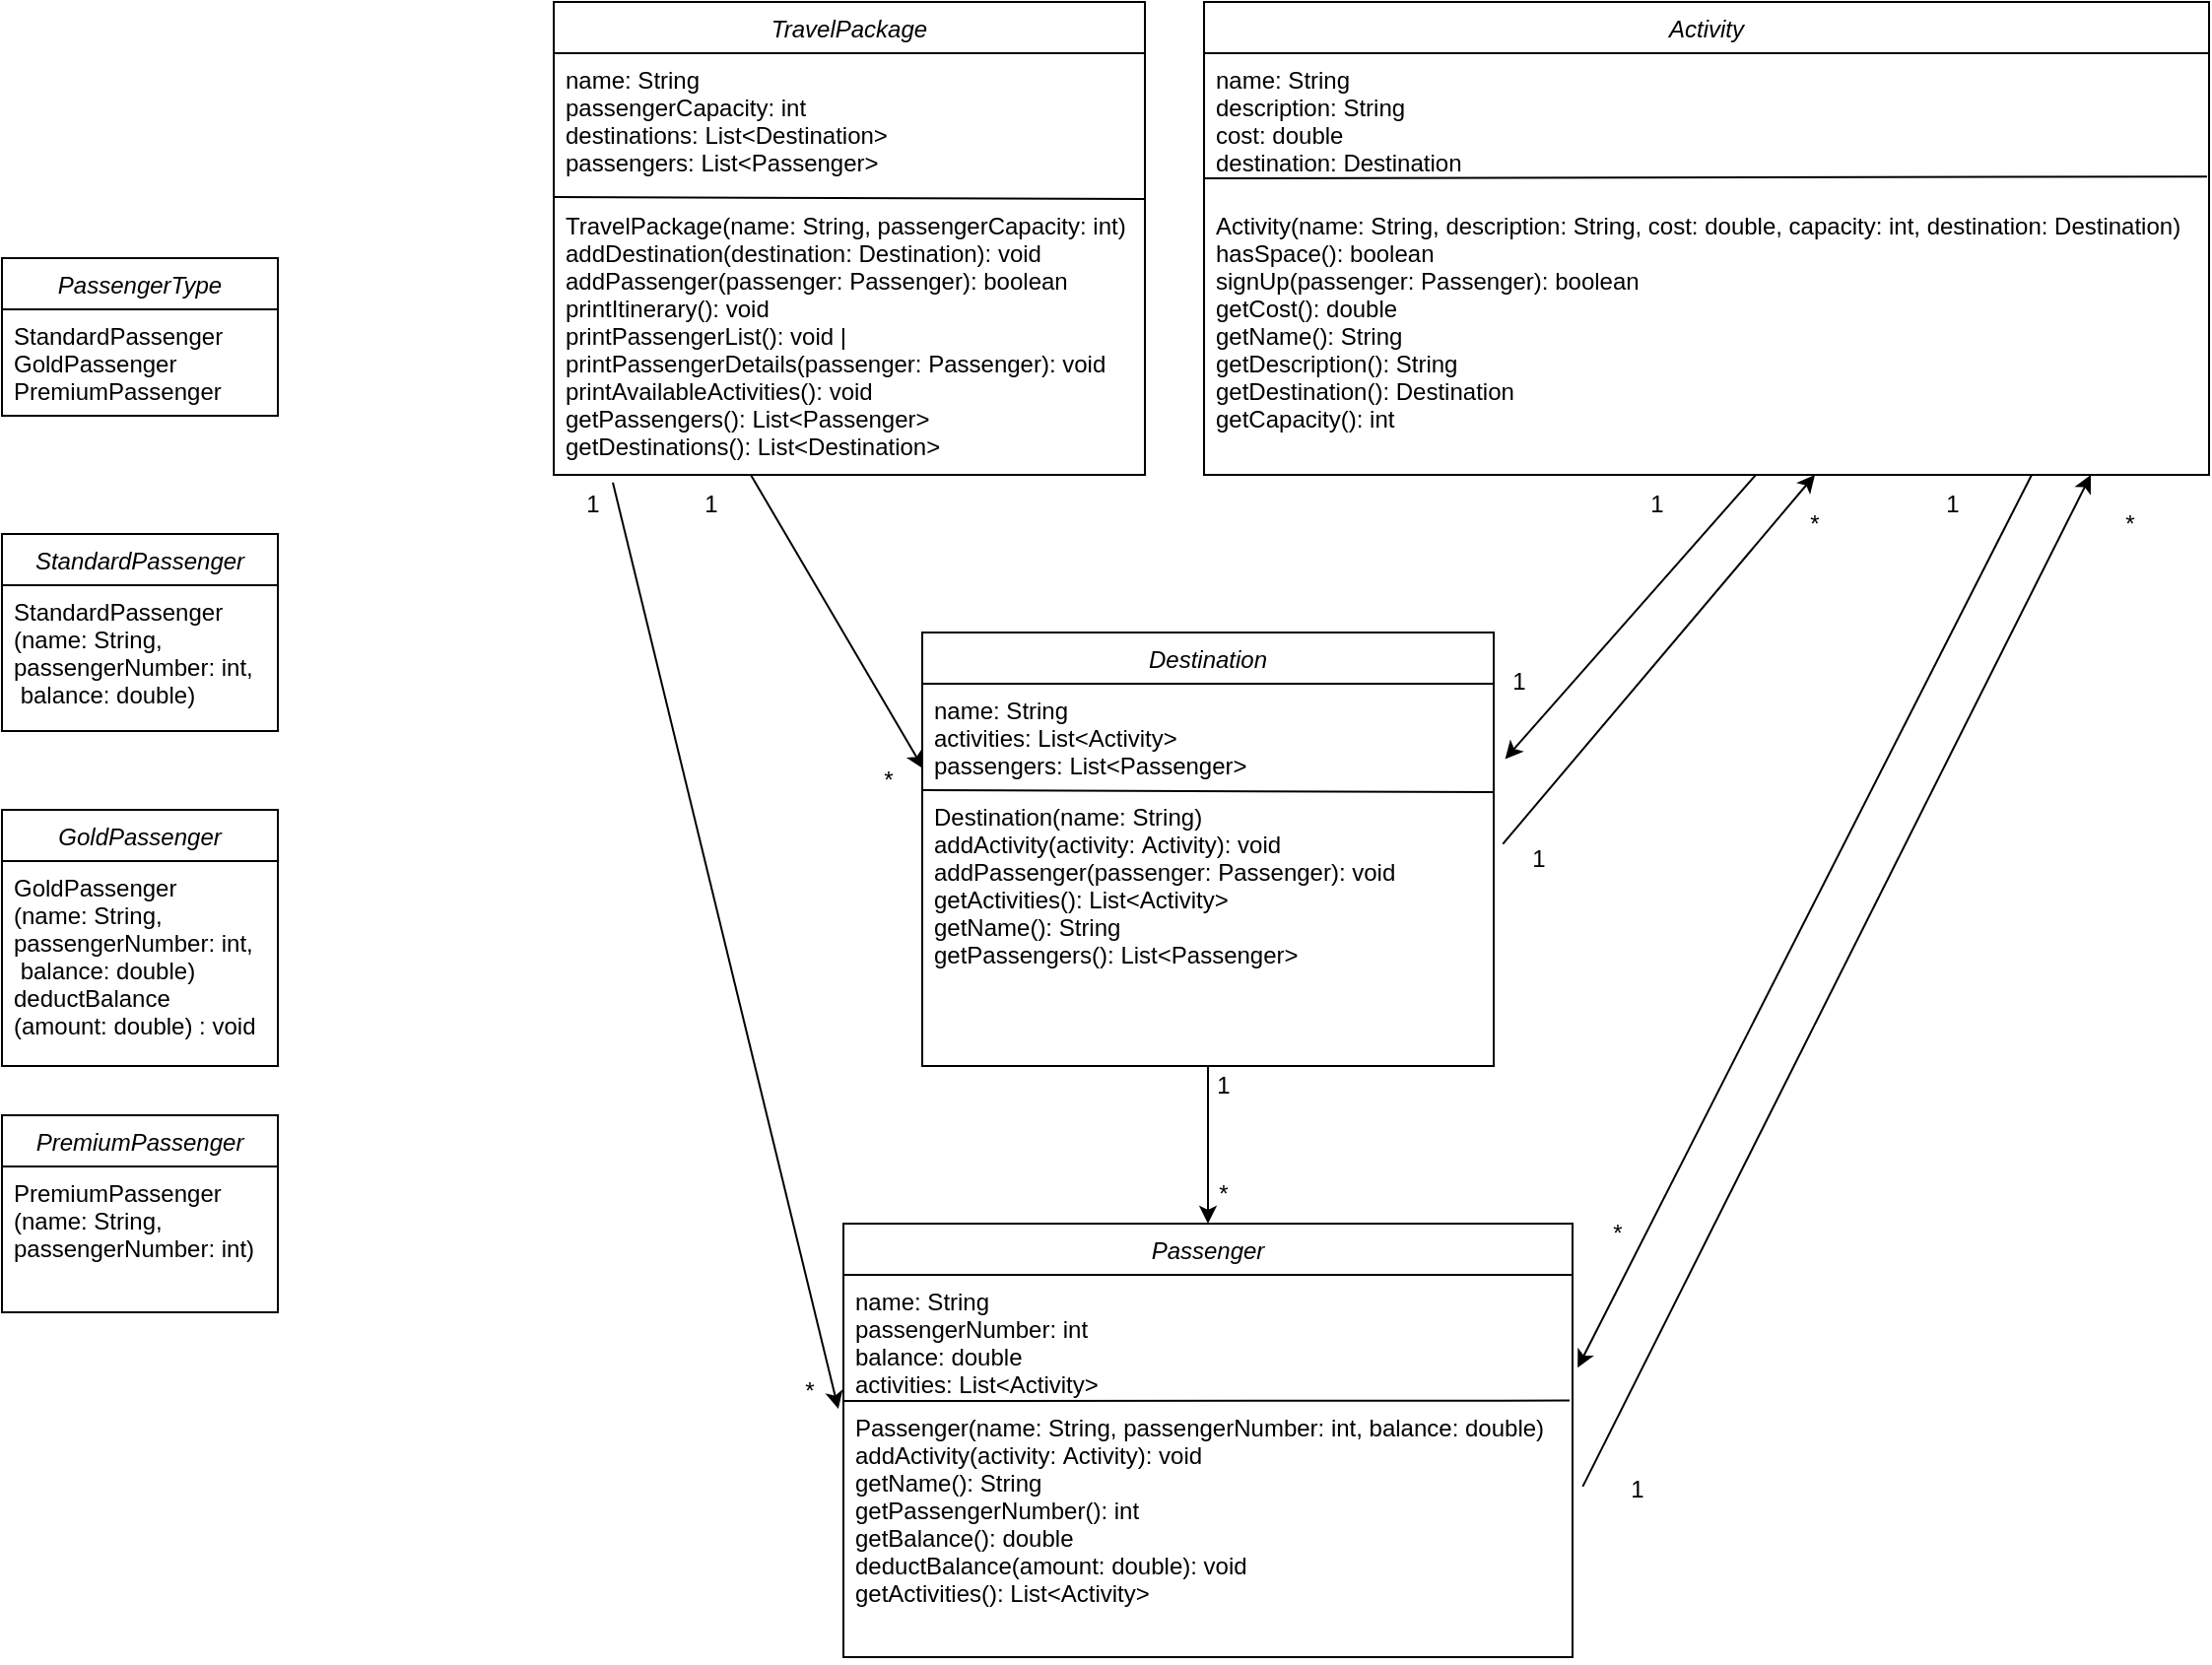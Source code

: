 <mxfile version="23.1.4" type="device">
  <diagram id="C5RBs43oDa-KdzZeNtuy" name="Page-1">
    <mxGraphModel dx="2150" dy="942" grid="1" gridSize="10" guides="1" tooltips="1" connect="1" arrows="1" fold="1" page="1" pageScale="1" pageWidth="827" pageHeight="1169" math="0" shadow="0">
      <root>
        <mxCell id="WIyWlLk6GJQsqaUBKTNV-0" />
        <mxCell id="WIyWlLk6GJQsqaUBKTNV-1" parent="WIyWlLk6GJQsqaUBKTNV-0" />
        <mxCell id="fUW-c-WArz3DxkQW3yNd-0" value="TravelPackage" style="swimlane;fontStyle=2;align=center;verticalAlign=top;childLayout=stackLayout;horizontal=1;startSize=26;horizontalStack=0;resizeParent=1;resizeLast=0;collapsible=1;marginBottom=0;rounded=0;shadow=0;strokeWidth=1;" parent="WIyWlLk6GJQsqaUBKTNV-1" vertex="1">
          <mxGeometry x="310" y="20" width="300" height="240" as="geometry">
            <mxRectangle x="230" y="140" width="160" height="26" as="alternateBounds" />
          </mxGeometry>
        </mxCell>
        <mxCell id="fUW-c-WArz3DxkQW3yNd-1" value="name: String &#xa;passengerCapacity: int&#xa;destinations: List&lt;Destination&gt;&#xa;passengers: List&lt;Passenger&gt;" style="text;align=left;verticalAlign=top;spacingLeft=4;spacingRight=4;overflow=hidden;rotatable=0;points=[[0,0.5],[1,0.5]];portConstraint=eastwest;" parent="fUW-c-WArz3DxkQW3yNd-0" vertex="1">
          <mxGeometry y="26" width="300" height="74" as="geometry" />
        </mxCell>
        <mxCell id="fUW-c-WArz3DxkQW3yNd-2" value="" style="endArrow=none;html=1;rounded=0;" parent="fUW-c-WArz3DxkQW3yNd-0" edge="1">
          <mxGeometry width="50" height="50" relative="1" as="geometry">
            <mxPoint y="99" as="sourcePoint" />
            <mxPoint x="300" y="100" as="targetPoint" />
          </mxGeometry>
        </mxCell>
        <mxCell id="fUW-c-WArz3DxkQW3yNd-4" value="TravelPackage(name: String, passengerCapacity: int) &#xa;addDestination(destination: Destination): void &#xa;addPassenger(passenger: Passenger): boolean&#xa;printItinerary(): void &#xa;printPassengerList(): void        |&#xa;printPassengerDetails(passenger: Passenger): void &#xa;printAvailableActivities(): void &#xa;getPassengers(): List&lt;Passenger&gt;&#xa;getDestinations(): List&lt;Destination&gt;" style="text;align=left;verticalAlign=top;spacingLeft=4;spacingRight=4;overflow=hidden;rotatable=0;points=[[0,0.5],[1,0.5]];portConstraint=eastwest;rounded=0;shadow=0;html=0;" parent="fUW-c-WArz3DxkQW3yNd-0" vertex="1">
          <mxGeometry y="100" width="300" height="140" as="geometry" />
        </mxCell>
        <mxCell id="fUW-c-WArz3DxkQW3yNd-6" value="Destination" style="swimlane;fontStyle=2;align=center;verticalAlign=top;childLayout=stackLayout;horizontal=1;startSize=26;horizontalStack=0;resizeParent=1;resizeLast=0;collapsible=1;marginBottom=0;rounded=0;shadow=0;strokeWidth=1;" parent="WIyWlLk6GJQsqaUBKTNV-1" vertex="1">
          <mxGeometry x="497" y="340" width="290" height="220" as="geometry">
            <mxRectangle x="230" y="140" width="160" height="26" as="alternateBounds" />
          </mxGeometry>
        </mxCell>
        <mxCell id="fUW-c-WArz3DxkQW3yNd-7" value="name: String &#xa;activities: List&lt;Activity&gt;&#xa;passengers: List&lt;Passenger&gt;" style="text;align=left;verticalAlign=top;spacingLeft=4;spacingRight=4;overflow=hidden;rotatable=0;points=[[0,0.5],[1,0.5]];portConstraint=eastwest;" parent="fUW-c-WArz3DxkQW3yNd-6" vertex="1">
          <mxGeometry y="26" width="290" height="54" as="geometry" />
        </mxCell>
        <mxCell id="fUW-c-WArz3DxkQW3yNd-33" value="" style="endArrow=none;html=1;rounded=0;entryX=1;entryY=0.008;entryDx=0;entryDy=0;entryPerimeter=0;" parent="fUW-c-WArz3DxkQW3yNd-6" target="fUW-c-WArz3DxkQW3yNd-10" edge="1">
          <mxGeometry width="50" height="50" relative="1" as="geometry">
            <mxPoint y="80" as="sourcePoint" />
            <mxPoint x="310" y="80.5" as="targetPoint" />
          </mxGeometry>
        </mxCell>
        <mxCell id="fUW-c-WArz3DxkQW3yNd-10" value="Destination(name: String) &#xa;addActivity(activity: Activity): void &#xa;addPassenger(passenger: Passenger): void &#xa;getActivities(): List&lt;Activity&gt; &#xa;getName(): String &#xa;getPassengers(): List&lt;Passenger&gt;" style="text;align=left;verticalAlign=top;spacingLeft=4;spacingRight=4;overflow=hidden;rotatable=0;points=[[0,0.5],[1,0.5]];portConstraint=eastwest;rounded=0;shadow=0;html=0;" parent="fUW-c-WArz3DxkQW3yNd-6" vertex="1">
          <mxGeometry y="80" width="290" height="130" as="geometry" />
        </mxCell>
        <mxCell id="fUW-c-WArz3DxkQW3yNd-11" value="Activity" style="swimlane;fontStyle=2;align=center;verticalAlign=top;childLayout=stackLayout;horizontal=1;startSize=26;horizontalStack=0;resizeParent=1;resizeLast=0;collapsible=1;marginBottom=0;rounded=0;shadow=0;strokeWidth=1;" parent="WIyWlLk6GJQsqaUBKTNV-1" vertex="1">
          <mxGeometry x="640" y="20" width="510" height="240" as="geometry">
            <mxRectangle x="650" y="290" width="160" height="26" as="alternateBounds" />
          </mxGeometry>
        </mxCell>
        <mxCell id="fUW-c-WArz3DxkQW3yNd-12" value="" style="endArrow=none;html=1;rounded=0;" parent="fUW-c-WArz3DxkQW3yNd-11" target="fUW-c-WArz3DxkQW3yNd-13" edge="1">
          <mxGeometry width="50" height="50" relative="1" as="geometry">
            <mxPoint x="110" y="100" as="sourcePoint" />
            <mxPoint x="160" y="50" as="targetPoint" />
          </mxGeometry>
        </mxCell>
        <mxCell id="fUW-c-WArz3DxkQW3yNd-13" value="name: String &#xa;description: String&#xa;cost: double&#xa;destination: Destination " style="text;align=left;verticalAlign=top;spacingLeft=4;spacingRight=4;overflow=hidden;rotatable=0;points=[[0,0.5],[1,0.5]];portConstraint=eastwest;" parent="fUW-c-WArz3DxkQW3yNd-11" vertex="1">
          <mxGeometry y="26" width="510" height="74" as="geometry" />
        </mxCell>
        <mxCell id="fUW-c-WArz3DxkQW3yNd-14" value="" style="endArrow=none;html=1;rounded=0;entryX=0.998;entryY=0.846;entryDx=0;entryDy=0;entryPerimeter=0;" parent="fUW-c-WArz3DxkQW3yNd-11" target="fUW-c-WArz3DxkQW3yNd-13" edge="1">
          <mxGeometry width="50" height="50" relative="1" as="geometry">
            <mxPoint y="89.5" as="sourcePoint" />
            <mxPoint x="290" y="89.5" as="targetPoint" />
          </mxGeometry>
        </mxCell>
        <mxCell id="fUW-c-WArz3DxkQW3yNd-17" value="Activity(name: String, description: String, cost: double, capacity: int, destination: Destination) &#xa;hasSpace(): boolean &#xa;signUp(passenger: Passenger): boolean &#xa;getCost(): double &#xa;getName(): String &#xa;getDescription(): String &#xa;getDestination(): Destination &#xa;getCapacity(): int  &#xa;" style="text;align=left;verticalAlign=top;spacingLeft=4;spacingRight=4;overflow=hidden;rotatable=0;points=[[0,0.5],[1,0.5]];portConstraint=eastwest;rounded=0;shadow=0;html=0;" parent="fUW-c-WArz3DxkQW3yNd-11" vertex="1">
          <mxGeometry y="100" width="510" height="130" as="geometry" />
        </mxCell>
        <mxCell id="fUW-c-WArz3DxkQW3yNd-18" value="Passenger" style="swimlane;fontStyle=2;align=center;verticalAlign=top;childLayout=stackLayout;horizontal=1;startSize=26;horizontalStack=0;resizeParent=1;resizeLast=0;collapsible=1;marginBottom=0;rounded=0;shadow=0;strokeWidth=1;" parent="WIyWlLk6GJQsqaUBKTNV-1" vertex="1">
          <mxGeometry x="457" y="640" width="370" height="220" as="geometry">
            <mxRectangle x="230" y="140" width="160" height="26" as="alternateBounds" />
          </mxGeometry>
        </mxCell>
        <mxCell id="fUW-c-WArz3DxkQW3yNd-19" value="name: String &#xa;passengerNumber: int&#xa;balance: double&#xa;activities: List&lt;Activity&gt;" style="text;align=left;verticalAlign=top;spacingLeft=4;spacingRight=4;overflow=hidden;rotatable=0;points=[[0,0.5],[1,0.5]];portConstraint=eastwest;" parent="fUW-c-WArz3DxkQW3yNd-18" vertex="1">
          <mxGeometry y="26" width="370" height="64" as="geometry" />
        </mxCell>
        <mxCell id="fUW-c-WArz3DxkQW3yNd-20" value="" style="endArrow=none;html=1;rounded=0;entryX=0.996;entryY=0.997;entryDx=0;entryDy=0;entryPerimeter=0;" parent="fUW-c-WArz3DxkQW3yNd-18" target="fUW-c-WArz3DxkQW3yNd-19" edge="1">
          <mxGeometry width="50" height="50" relative="1" as="geometry">
            <mxPoint y="90" as="sourcePoint" />
            <mxPoint x="290" y="90" as="targetPoint" />
          </mxGeometry>
        </mxCell>
        <mxCell id="fUW-c-WArz3DxkQW3yNd-21" value="Passenger(name: String, passengerNumber: int, balance: double) &#xa;addActivity(activity: Activity): void &#xa;getName(): String &#xa;getPassengerNumber(): int&#xa;getBalance(): double &#xa;deductBalance(amount: double): void &#xa;getActivities(): List&lt;Activity&gt;" style="text;align=left;verticalAlign=top;spacingLeft=4;spacingRight=4;overflow=hidden;rotatable=0;points=[[0,0.5],[1,0.5]];portConstraint=eastwest;" parent="fUW-c-WArz3DxkQW3yNd-18" vertex="1">
          <mxGeometry y="90" width="370" height="130" as="geometry" />
        </mxCell>
        <mxCell id="fUW-c-WArz3DxkQW3yNd-30" value="PremiumPassenger" style="swimlane;fontStyle=2;align=center;verticalAlign=top;childLayout=stackLayout;horizontal=1;startSize=26;horizontalStack=0;resizeParent=1;resizeLast=0;collapsible=1;marginBottom=0;rounded=0;shadow=0;strokeWidth=1;" parent="WIyWlLk6GJQsqaUBKTNV-1" vertex="1">
          <mxGeometry x="30" y="585" width="140" height="100" as="geometry">
            <mxRectangle x="650" y="290" width="160" height="26" as="alternateBounds" />
          </mxGeometry>
        </mxCell>
        <mxCell id="fUW-c-WArz3DxkQW3yNd-32" value="PremiumPassenger&#xa;(name: String,&#xa;passengerNumber: int)" style="text;align=left;verticalAlign=top;spacingLeft=4;spacingRight=4;overflow=hidden;rotatable=0;points=[[0,0.5],[1,0.5]];portConstraint=eastwest;" parent="fUW-c-WArz3DxkQW3yNd-30" vertex="1">
          <mxGeometry y="26" width="140" height="64" as="geometry" />
        </mxCell>
        <mxCell id="4wwTbx7q7mavmyi-C2w0-2" value="" style="endArrow=classic;html=1;rounded=0;entryX=1.02;entryY=0.708;entryDx=0;entryDy=0;entryPerimeter=0;" edge="1" parent="WIyWlLk6GJQsqaUBKTNV-1" target="fUW-c-WArz3DxkQW3yNd-7">
          <mxGeometry width="50" height="50" relative="1" as="geometry">
            <mxPoint x="920" y="260" as="sourcePoint" />
            <mxPoint x="800" y="390" as="targetPoint" />
          </mxGeometry>
        </mxCell>
        <mxCell id="4wwTbx7q7mavmyi-C2w0-3" value="" style="endArrow=classic;html=1;rounded=0;exitX=1.016;exitY=0.21;exitDx=0;exitDy=0;exitPerimeter=0;" edge="1" parent="WIyWlLk6GJQsqaUBKTNV-1" source="fUW-c-WArz3DxkQW3yNd-10">
          <mxGeometry width="50" height="50" relative="1" as="geometry">
            <mxPoint x="930" y="270" as="sourcePoint" />
            <mxPoint x="950" y="260" as="targetPoint" />
          </mxGeometry>
        </mxCell>
        <mxCell id="4wwTbx7q7mavmyi-C2w0-4" value="1" style="text;html=1;align=center;verticalAlign=middle;whiteSpace=wrap;rounded=0;" vertex="1" parent="WIyWlLk6GJQsqaUBKTNV-1">
          <mxGeometry x="840" y="260" width="60" height="30" as="geometry" />
        </mxCell>
        <mxCell id="4wwTbx7q7mavmyi-C2w0-6" value="1" style="text;html=1;align=center;verticalAlign=middle;whiteSpace=wrap;rounded=0;" vertex="1" parent="WIyWlLk6GJQsqaUBKTNV-1">
          <mxGeometry x="770" y="350" width="60" height="30" as="geometry" />
        </mxCell>
        <mxCell id="4wwTbx7q7mavmyi-C2w0-7" value="1" style="text;html=1;align=center;verticalAlign=middle;whiteSpace=wrap;rounded=0;" vertex="1" parent="WIyWlLk6GJQsqaUBKTNV-1">
          <mxGeometry x="780" y="440" width="60" height="30" as="geometry" />
        </mxCell>
        <mxCell id="4wwTbx7q7mavmyi-C2w0-8" value="*" style="text;html=1;align=center;verticalAlign=middle;whiteSpace=wrap;rounded=0;" vertex="1" parent="WIyWlLk6GJQsqaUBKTNV-1">
          <mxGeometry x="920" y="270" width="60" height="30" as="geometry" />
        </mxCell>
        <mxCell id="4wwTbx7q7mavmyi-C2w0-9" value="" style="endArrow=classic;html=1;rounded=0;entryX=0.002;entryY=0.799;entryDx=0;entryDy=0;entryPerimeter=0;" edge="1" parent="WIyWlLk6GJQsqaUBKTNV-1" target="fUW-c-WArz3DxkQW3yNd-7">
          <mxGeometry width="50" height="50" relative="1" as="geometry">
            <mxPoint x="410" y="260" as="sourcePoint" />
            <mxPoint x="800" y="390" as="targetPoint" />
          </mxGeometry>
        </mxCell>
        <mxCell id="4wwTbx7q7mavmyi-C2w0-10" value="1" style="text;html=1;align=center;verticalAlign=middle;whiteSpace=wrap;rounded=0;" vertex="1" parent="WIyWlLk6GJQsqaUBKTNV-1">
          <mxGeometry x="360" y="260" width="60" height="30" as="geometry" />
        </mxCell>
        <mxCell id="4wwTbx7q7mavmyi-C2w0-11" value="*" style="text;html=1;align=center;verticalAlign=middle;whiteSpace=wrap;rounded=0;" vertex="1" parent="WIyWlLk6GJQsqaUBKTNV-1">
          <mxGeometry x="450" y="400" width="60" height="30" as="geometry" />
        </mxCell>
        <mxCell id="4wwTbx7q7mavmyi-C2w0-12" value="" style="endArrow=classic;html=1;rounded=0;entryX=1.007;entryY=0.737;entryDx=0;entryDy=0;entryPerimeter=0;" edge="1" parent="WIyWlLk6GJQsqaUBKTNV-1" target="fUW-c-WArz3DxkQW3yNd-19">
          <mxGeometry width="50" height="50" relative="1" as="geometry">
            <mxPoint x="1060" y="260" as="sourcePoint" />
            <mxPoint x="800" y="390" as="targetPoint" />
          </mxGeometry>
        </mxCell>
        <mxCell id="4wwTbx7q7mavmyi-C2w0-13" value="" style="endArrow=classic;html=1;rounded=0;exitX=1.014;exitY=0.334;exitDx=0;exitDy=0;exitPerimeter=0;" edge="1" parent="WIyWlLk6GJQsqaUBKTNV-1" source="fUW-c-WArz3DxkQW3yNd-21">
          <mxGeometry width="50" height="50" relative="1" as="geometry">
            <mxPoint x="1070" y="270" as="sourcePoint" />
            <mxPoint x="1090" y="260" as="targetPoint" />
          </mxGeometry>
        </mxCell>
        <mxCell id="4wwTbx7q7mavmyi-C2w0-14" value="1" style="text;html=1;align=center;verticalAlign=middle;whiteSpace=wrap;rounded=0;" vertex="1" parent="WIyWlLk6GJQsqaUBKTNV-1">
          <mxGeometry x="830" y="760" width="60" height="30" as="geometry" />
        </mxCell>
        <mxCell id="4wwTbx7q7mavmyi-C2w0-15" value="1" style="text;html=1;align=center;verticalAlign=middle;whiteSpace=wrap;rounded=0;" vertex="1" parent="WIyWlLk6GJQsqaUBKTNV-1">
          <mxGeometry x="990" y="260" width="60" height="30" as="geometry" />
        </mxCell>
        <mxCell id="4wwTbx7q7mavmyi-C2w0-17" value="*" style="text;html=1;align=center;verticalAlign=middle;whiteSpace=wrap;rounded=0;" vertex="1" parent="WIyWlLk6GJQsqaUBKTNV-1">
          <mxGeometry x="820" y="630" width="60" height="30" as="geometry" />
        </mxCell>
        <mxCell id="4wwTbx7q7mavmyi-C2w0-18" value="*" style="text;html=1;align=center;verticalAlign=middle;whiteSpace=wrap;rounded=0;" vertex="1" parent="WIyWlLk6GJQsqaUBKTNV-1">
          <mxGeometry x="1080" y="270" width="60" height="30" as="geometry" />
        </mxCell>
        <mxCell id="4wwTbx7q7mavmyi-C2w0-19" value="" style="endArrow=classic;html=1;rounded=0;exitX=0.5;exitY=1;exitDx=0;exitDy=0;entryX=0.5;entryY=0;entryDx=0;entryDy=0;" edge="1" parent="WIyWlLk6GJQsqaUBKTNV-1" source="fUW-c-WArz3DxkQW3yNd-6" target="fUW-c-WArz3DxkQW3yNd-18">
          <mxGeometry width="50" height="50" relative="1" as="geometry">
            <mxPoint x="750" y="470" as="sourcePoint" />
            <mxPoint x="800" y="420" as="targetPoint" />
          </mxGeometry>
        </mxCell>
        <mxCell id="4wwTbx7q7mavmyi-C2w0-20" value="*" style="text;html=1;align=center;verticalAlign=middle;whiteSpace=wrap;rounded=0;" vertex="1" parent="WIyWlLk6GJQsqaUBKTNV-1">
          <mxGeometry x="620" y="610" width="60" height="30" as="geometry" />
        </mxCell>
        <mxCell id="4wwTbx7q7mavmyi-C2w0-21" value="1" style="text;html=1;align=center;verticalAlign=middle;whiteSpace=wrap;rounded=0;" vertex="1" parent="WIyWlLk6GJQsqaUBKTNV-1">
          <mxGeometry x="620" y="555" width="60" height="30" as="geometry" />
        </mxCell>
        <mxCell id="4wwTbx7q7mavmyi-C2w0-22" value="" style="endArrow=classic;html=1;rounded=0;entryX=-0.007;entryY=0.031;entryDx=0;entryDy=0;entryPerimeter=0;exitX=0.1;exitY=1.028;exitDx=0;exitDy=0;exitPerimeter=0;" edge="1" parent="WIyWlLk6GJQsqaUBKTNV-1" source="fUW-c-WArz3DxkQW3yNd-4" target="fUW-c-WArz3DxkQW3yNd-21">
          <mxGeometry width="50" height="50" relative="1" as="geometry">
            <mxPoint x="370" y="260" as="sourcePoint" />
            <mxPoint x="140" y="713" as="targetPoint" />
          </mxGeometry>
        </mxCell>
        <mxCell id="4wwTbx7q7mavmyi-C2w0-23" value="1" style="text;html=1;align=center;verticalAlign=middle;whiteSpace=wrap;rounded=0;" vertex="1" parent="WIyWlLk6GJQsqaUBKTNV-1">
          <mxGeometry x="300" y="260" width="60" height="30" as="geometry" />
        </mxCell>
        <mxCell id="4wwTbx7q7mavmyi-C2w0-24" value="*" style="text;html=1;align=center;verticalAlign=middle;whiteSpace=wrap;rounded=0;" vertex="1" parent="WIyWlLk6GJQsqaUBKTNV-1">
          <mxGeometry x="410" y="710" width="60" height="30" as="geometry" />
        </mxCell>
        <mxCell id="4wwTbx7q7mavmyi-C2w0-25" value="GoldPassenger" style="swimlane;fontStyle=2;align=center;verticalAlign=top;childLayout=stackLayout;horizontal=1;startSize=26;horizontalStack=0;resizeParent=1;resizeLast=0;collapsible=1;marginBottom=0;rounded=0;shadow=0;strokeWidth=1;" vertex="1" parent="WIyWlLk6GJQsqaUBKTNV-1">
          <mxGeometry x="30" y="430" width="140" height="130" as="geometry">
            <mxRectangle x="650" y="290" width="160" height="26" as="alternateBounds" />
          </mxGeometry>
        </mxCell>
        <mxCell id="4wwTbx7q7mavmyi-C2w0-26" value="GoldPassenger&#xa;(name: String,&#xa;passengerNumber: int,&#xa; balance: double)&#xa;deductBalance&#xa;(amount: double) : void&#xa;" style="text;align=left;verticalAlign=top;spacingLeft=4;spacingRight=4;overflow=hidden;rotatable=0;points=[[0,0.5],[1,0.5]];portConstraint=eastwest;" vertex="1" parent="4wwTbx7q7mavmyi-C2w0-25">
          <mxGeometry y="26" width="140" height="104" as="geometry" />
        </mxCell>
        <mxCell id="4wwTbx7q7mavmyi-C2w0-27" value="StandardPassenger" style="swimlane;fontStyle=2;align=center;verticalAlign=top;childLayout=stackLayout;horizontal=1;startSize=26;horizontalStack=0;resizeParent=1;resizeLast=0;collapsible=1;marginBottom=0;rounded=0;shadow=0;strokeWidth=1;" vertex="1" parent="WIyWlLk6GJQsqaUBKTNV-1">
          <mxGeometry x="30" y="290" width="140" height="100" as="geometry">
            <mxRectangle x="650" y="290" width="160" height="26" as="alternateBounds" />
          </mxGeometry>
        </mxCell>
        <mxCell id="4wwTbx7q7mavmyi-C2w0-28" value="StandardPassenger&#xa;(name: String, &#xa;passengerNumber: int,&#xa; balance: double)&#xa;" style="text;align=left;verticalAlign=top;spacingLeft=4;spacingRight=4;overflow=hidden;rotatable=0;points=[[0,0.5],[1,0.5]];portConstraint=eastwest;" vertex="1" parent="4wwTbx7q7mavmyi-C2w0-27">
          <mxGeometry y="26" width="140" height="74" as="geometry" />
        </mxCell>
        <mxCell id="4wwTbx7q7mavmyi-C2w0-29" value="PassengerType" style="swimlane;fontStyle=2;align=center;verticalAlign=top;childLayout=stackLayout;horizontal=1;startSize=26;horizontalStack=0;resizeParent=1;resizeLast=0;collapsible=1;marginBottom=0;rounded=0;shadow=0;strokeWidth=1;" vertex="1" parent="WIyWlLk6GJQsqaUBKTNV-1">
          <mxGeometry x="30" y="150" width="140" height="80" as="geometry">
            <mxRectangle x="650" y="290" width="160" height="26" as="alternateBounds" />
          </mxGeometry>
        </mxCell>
        <mxCell id="4wwTbx7q7mavmyi-C2w0-30" value="StandardPassenger&#xa;GoldPassenger&#xa;PremiumPassenger" style="text;align=left;verticalAlign=top;spacingLeft=4;spacingRight=4;overflow=hidden;rotatable=0;points=[[0,0.5],[1,0.5]];portConstraint=eastwest;" vertex="1" parent="4wwTbx7q7mavmyi-C2w0-29">
          <mxGeometry y="26" width="140" height="54" as="geometry" />
        </mxCell>
      </root>
    </mxGraphModel>
  </diagram>
</mxfile>
